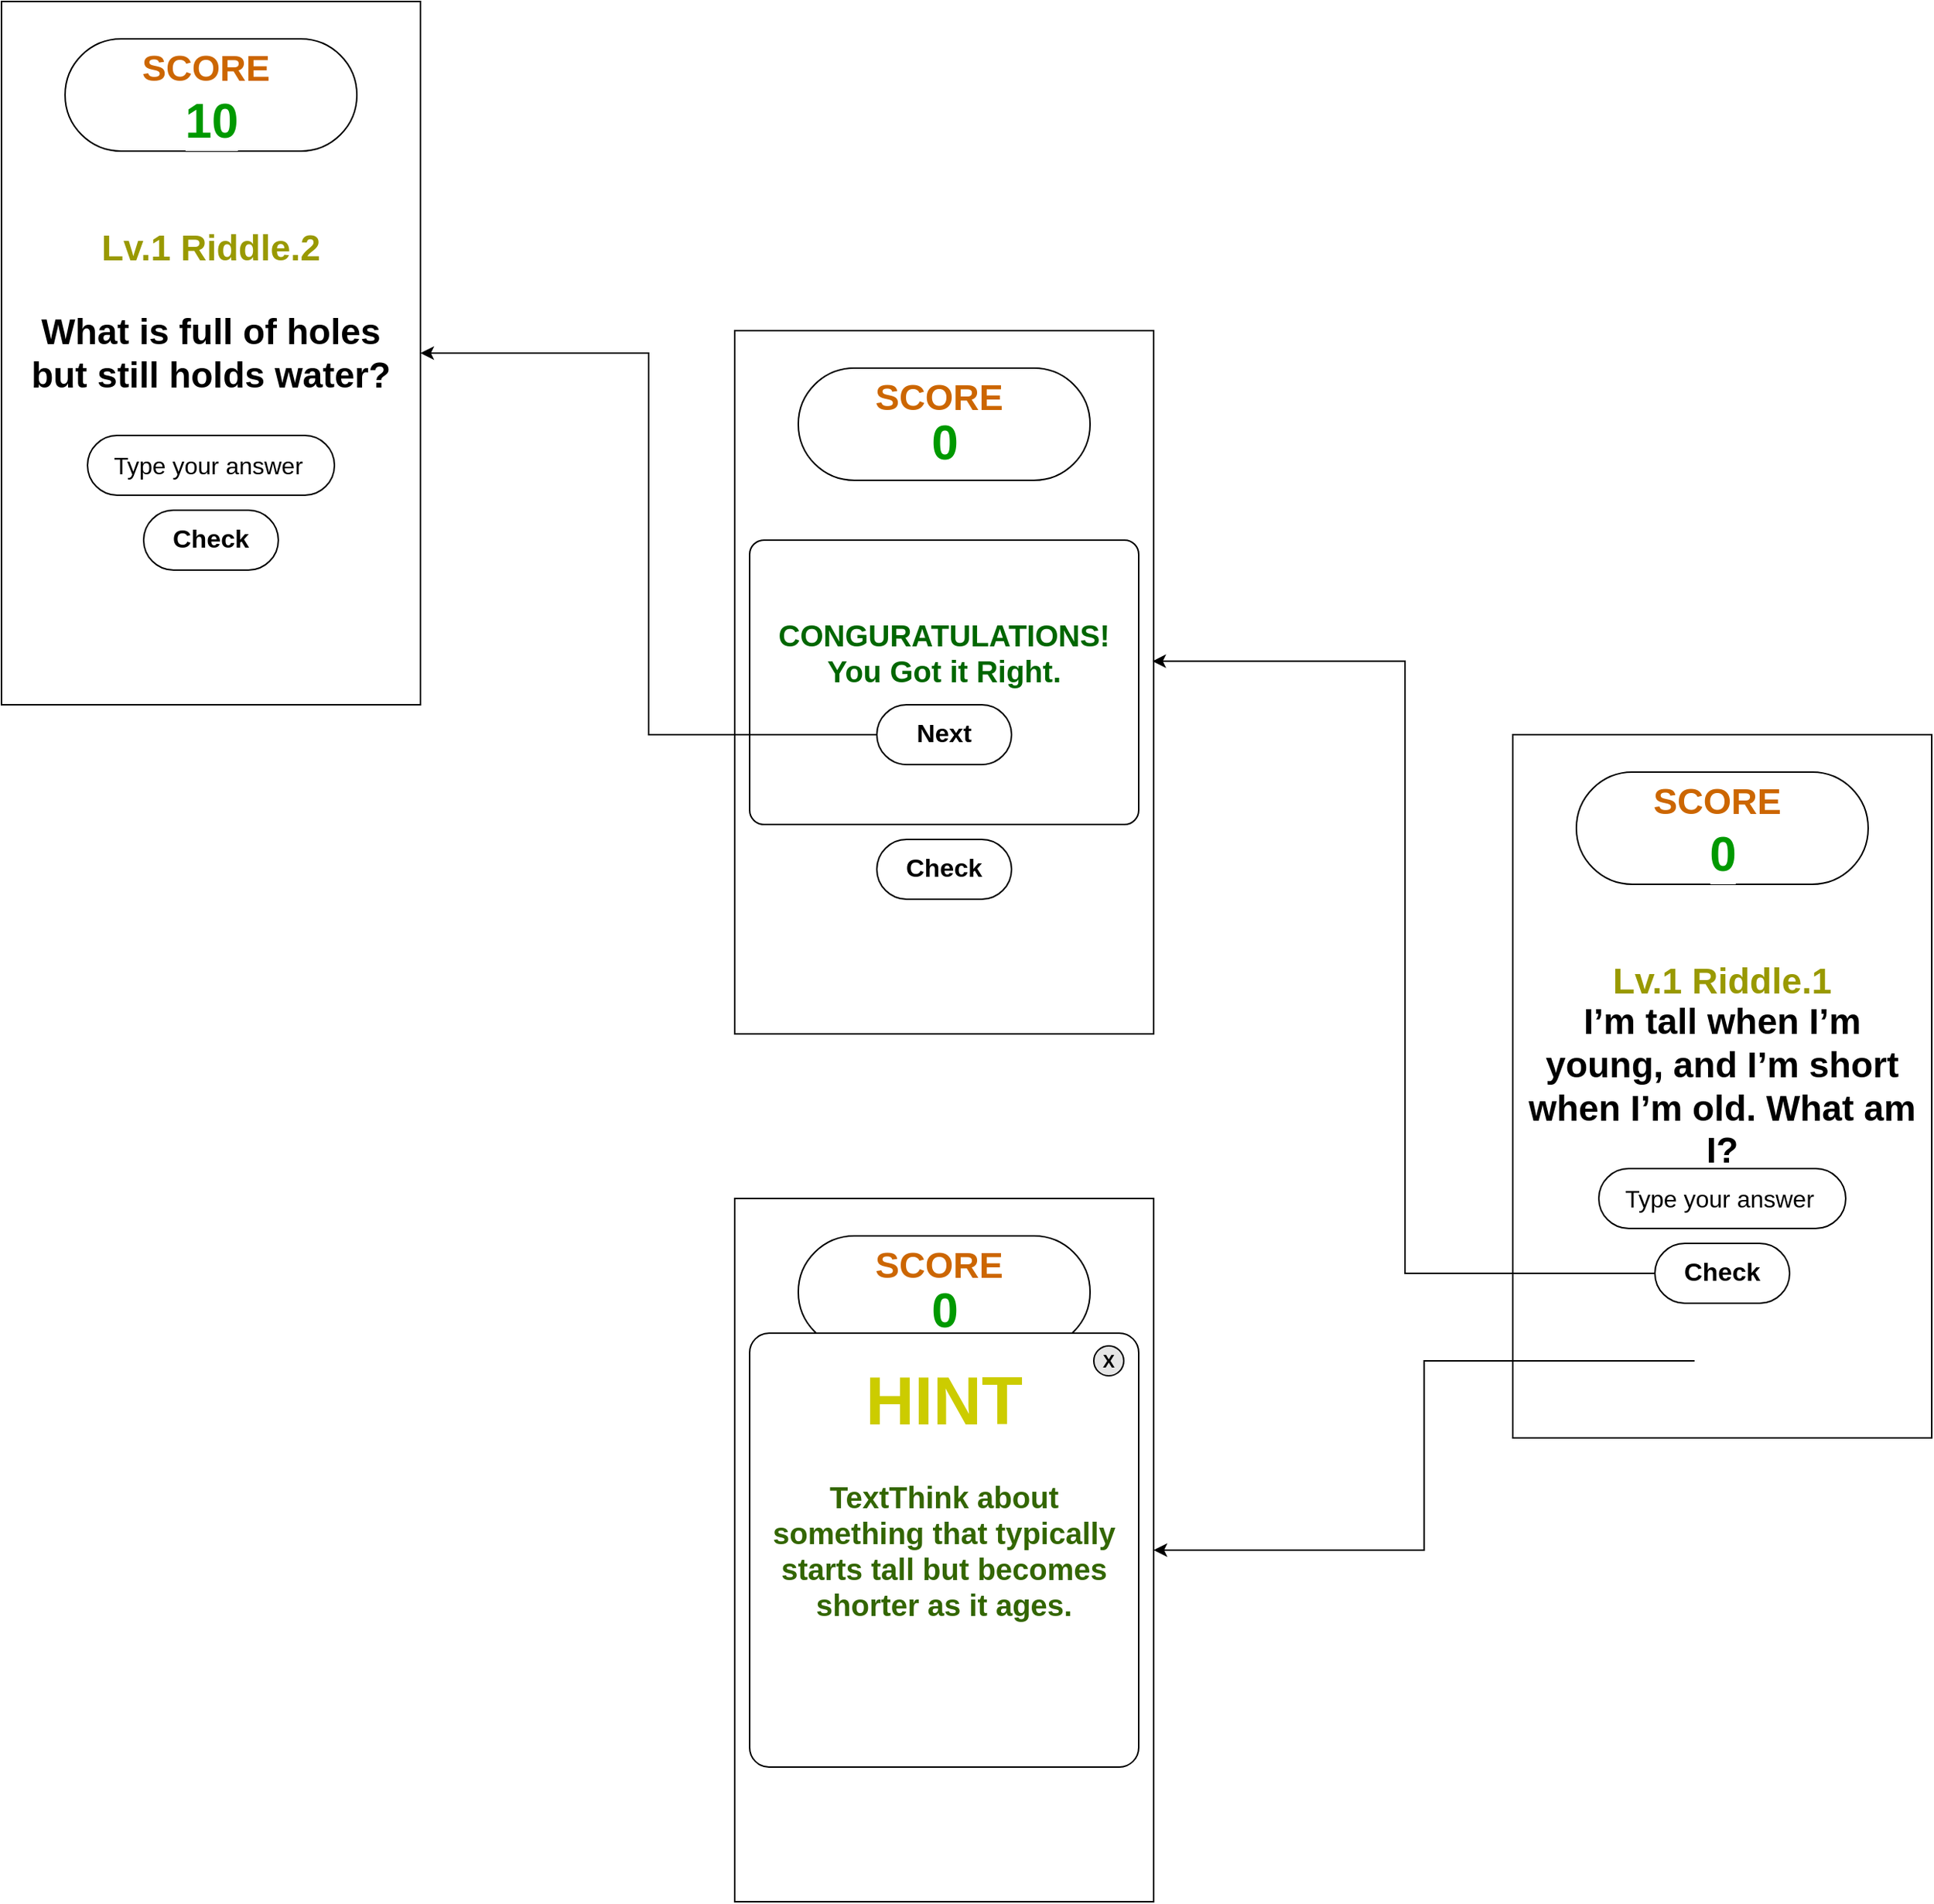 <mxfile version="24.0.8" type="github">
  <diagram name="Page-1" id="9HjjZpsJppYOLam2nXCI">
    <mxGraphModel dx="2415" dy="2423" grid="1" gridSize="10" guides="1" tooltips="1" connect="1" arrows="1" fold="1" page="1" pageScale="1" pageWidth="827" pageHeight="1169" math="0" shadow="0">
      <root>
        <mxCell id="0" />
        <mxCell id="1" parent="0" />
        <mxCell id="zzKsqflYv1q1fIZvcmlV-21" value="" style="rounded=0;whiteSpace=wrap;html=1;" parent="1" vertex="1">
          <mxGeometry x="500" y="-100" width="280" height="470" as="geometry" />
        </mxCell>
        <mxCell id="zzKsqflYv1q1fIZvcmlV-6" value="I’m tall when I’m young, and I’m short when I’m old. What am I?" style="text;strokeColor=none;align=center;fillColor=none;html=1;verticalAlign=middle;whiteSpace=wrap;rounded=0;shadow=0;fillStyle=solid;fontSize=24;fontStyle=1" parent="1" vertex="1">
          <mxGeometry x="505" y="108.75" width="270" height="52.5" as="geometry" />
        </mxCell>
        <mxCell id="zzKsqflYv1q1fIZvcmlV-8" value="Type your answer&amp;nbsp;" style="rounded=1;whiteSpace=wrap;html=1;arcSize=50;fontSize=16;fontStyle=0" parent="1" vertex="1">
          <mxGeometry x="557.5" y="190" width="165" height="40" as="geometry" />
        </mxCell>
        <mxCell id="zzKsqflYv1q1fIZvcmlV-11" value="Check" style="rounded=1;whiteSpace=wrap;html=1;labelPosition=center;verticalLabelPosition=middle;align=center;verticalAlign=middle;glass=0;autosize=0;fontStyle=1;fontSize=17;arcSize=50;" parent="1" vertex="1">
          <mxGeometry x="595" y="240" width="90" height="40" as="geometry" />
        </mxCell>
        <mxCell id="zzKsqflYv1q1fIZvcmlV-25" value="Lv.1 Riddle.1" style="text;strokeColor=none;align=center;fillColor=none;html=1;verticalAlign=middle;whiteSpace=wrap;rounded=0;fontSize=24;fontStyle=1;fontColor=#999900;" parent="1" vertex="1">
          <mxGeometry x="545" y="50" width="190" height="30" as="geometry" />
        </mxCell>
        <mxCell id="eUKZWZFoT0ouiTqnJSOM-43" style="edgeStyle=orthogonalEdgeStyle;rounded=0;orthogonalLoop=1;jettySize=auto;html=1;entryX=1;entryY=0.5;entryDx=0;entryDy=0;" parent="1" source="zzKsqflYv1q1fIZvcmlV-27" target="eUKZWZFoT0ouiTqnJSOM-25" edge="1">
          <mxGeometry relative="1" as="geometry" />
        </mxCell>
        <mxCell id="zzKsqflYv1q1fIZvcmlV-27" value="" style="shape=image;html=1;verticalAlign=top;verticalLabelPosition=bottom;labelBackgroundColor=#ffffff;imageAspect=0;aspect=fixed;image=https://cdn4.iconfinder.com/data/icons/success-filloutline/64/idea-read-knowledge-light_bulb-thinking-128.png" parent="1" vertex="1">
          <mxGeometry x="621.5" y="300" width="37" height="37" as="geometry" />
        </mxCell>
        <mxCell id="yB9FJj3pMb_im3MLU0vD-1" value="" style="rounded=1;whiteSpace=wrap;html=1;arcSize=50;" parent="1" vertex="1">
          <mxGeometry x="542.5" y="-75" width="195" height="75" as="geometry" />
        </mxCell>
        <mxCell id="yB9FJj3pMb_im3MLU0vD-3" value="SCORE&amp;nbsp;" style="text;strokeColor=none;align=center;fillColor=none;html=1;verticalAlign=middle;whiteSpace=wrap;rounded=0;fontSize=24;fontStyle=1;fontColor=#CC6600;" parent="1" vertex="1">
          <mxGeometry x="610" y="-75" width="60" height="40" as="geometry" />
        </mxCell>
        <mxCell id="yB9FJj3pMb_im3MLU0vD-5" value="0" style="text;strokeColor=none;align=center;fillColor=none;html=1;verticalAlign=middle;rounded=0;fontSize=32;fontStyle=1;fontColor=#009900;fontFamily=Helvetica;labelBackgroundColor=default;" parent="1" vertex="1">
          <mxGeometry x="610" y="-35" width="60" height="30" as="geometry" />
        </mxCell>
        <mxCell id="yB9FJj3pMb_im3MLU0vD-7" value="" style="shape=image;html=1;verticalAlign=top;verticalLabelPosition=bottom;labelBackgroundColor=#ffffff;imageAspect=0;aspect=fixed;image=https://cdn0.iconfinder.com/data/icons/phosphor-fill-vol-4/256/speaker-simple-high-fill-128.png" parent="1" vertex="1">
          <mxGeometry x="505" y="-95" width="20" height="20" as="geometry" />
        </mxCell>
        <mxCell id="eUKZWZFoT0ouiTqnJSOM-15" value="" style="rounded=0;whiteSpace=wrap;html=1;" parent="1" vertex="1">
          <mxGeometry x="-20" y="-370" width="280" height="470" as="geometry" />
        </mxCell>
        <mxCell id="eUKZWZFoT0ouiTqnJSOM-16" value="I’m tall when I’m young, and I’m short when I’m old. What am I?" style="text;strokeColor=none;align=center;fillColor=none;html=1;verticalAlign=middle;whiteSpace=wrap;rounded=0;shadow=0;fillStyle=solid;fontSize=24;fontStyle=1" parent="1" vertex="1">
          <mxGeometry x="-15" y="-161.25" width="270" height="52.5" as="geometry" />
        </mxCell>
        <mxCell id="eUKZWZFoT0ouiTqnJSOM-17" value="Type your answer&amp;nbsp;" style="rounded=1;whiteSpace=wrap;html=1;arcSize=50;fontSize=16;fontStyle=0" parent="1" vertex="1">
          <mxGeometry x="37.5" y="-80" width="165" height="40" as="geometry" />
        </mxCell>
        <mxCell id="eUKZWZFoT0ouiTqnJSOM-18" value="Check" style="rounded=1;whiteSpace=wrap;html=1;labelPosition=center;verticalLabelPosition=middle;align=center;verticalAlign=middle;glass=0;autosize=0;fontStyle=1;fontSize=17;arcSize=50;" parent="1" vertex="1">
          <mxGeometry x="75" y="-30" width="90" height="40" as="geometry" />
        </mxCell>
        <mxCell id="eUKZWZFoT0ouiTqnJSOM-19" value="Lv.1 Riddle.1" style="text;strokeColor=none;align=center;fillColor=none;html=1;verticalAlign=middle;whiteSpace=wrap;rounded=0;fontSize=24;fontStyle=1;fontColor=#999900;" parent="1" vertex="1">
          <mxGeometry x="25" y="-220" width="190" height="30" as="geometry" />
        </mxCell>
        <mxCell id="eUKZWZFoT0ouiTqnJSOM-20" value="" style="shape=image;html=1;verticalAlign=top;verticalLabelPosition=bottom;labelBackgroundColor=#ffffff;imageAspect=0;aspect=fixed;image=https://cdn4.iconfinder.com/data/icons/success-filloutline/64/idea-read-knowledge-light_bulb-thinking-128.png" parent="1" vertex="1">
          <mxGeometry x="101.5" y="30" width="37" height="37" as="geometry" />
        </mxCell>
        <mxCell id="eUKZWZFoT0ouiTqnJSOM-21" value="" style="rounded=1;whiteSpace=wrap;html=1;arcSize=50;" parent="1" vertex="1">
          <mxGeometry x="22.5" y="-345" width="195" height="75" as="geometry" />
        </mxCell>
        <mxCell id="eUKZWZFoT0ouiTqnJSOM-22" value="SCORE&amp;nbsp;" style="text;strokeColor=none;align=center;fillColor=none;html=1;verticalAlign=middle;whiteSpace=wrap;rounded=0;fontSize=24;fontStyle=1;fontColor=#CC6600;" parent="1" vertex="1">
          <mxGeometry x="90" y="-345" width="60" height="40" as="geometry" />
        </mxCell>
        <mxCell id="eUKZWZFoT0ouiTqnJSOM-23" value="0" style="text;strokeColor=none;align=center;fillColor=none;html=1;verticalAlign=middle;rounded=0;fontSize=32;fontStyle=1;fontColor=#009900;fontFamily=Helvetica;labelBackgroundColor=default;" parent="1" vertex="1">
          <mxGeometry x="90" y="-310" width="60" height="30" as="geometry" />
        </mxCell>
        <mxCell id="eUKZWZFoT0ouiTqnJSOM-24" value="" style="shape=image;html=1;verticalAlign=top;verticalLabelPosition=bottom;labelBackgroundColor=#ffffff;imageAspect=0;aspect=fixed;image=https://cdn0.iconfinder.com/data/icons/phosphor-fill-vol-4/256/speaker-simple-high-fill-128.png" parent="1" vertex="1">
          <mxGeometry x="-15" y="-365" width="20" height="20" as="geometry" />
        </mxCell>
        <mxCell id="eUKZWZFoT0ouiTqnJSOM-25" value="" style="rounded=0;whiteSpace=wrap;html=1;" parent="1" vertex="1">
          <mxGeometry x="-20" y="210" width="280" height="470" as="geometry" />
        </mxCell>
        <mxCell id="eUKZWZFoT0ouiTqnJSOM-26" value="I’m tall when I’m young, and I’m short when I’m old. What am I?" style="text;strokeColor=none;align=center;fillColor=none;html=1;verticalAlign=middle;whiteSpace=wrap;rounded=0;shadow=0;fillStyle=solid;fontSize=24;fontStyle=1" parent="1" vertex="1">
          <mxGeometry x="-15" y="418.75" width="270" height="52.5" as="geometry" />
        </mxCell>
        <mxCell id="eUKZWZFoT0ouiTqnJSOM-27" value="Type your answer&amp;nbsp;" style="rounded=1;whiteSpace=wrap;html=1;arcSize=50;fontSize=16;fontStyle=0" parent="1" vertex="1">
          <mxGeometry x="37.5" y="500" width="165" height="40" as="geometry" />
        </mxCell>
        <mxCell id="eUKZWZFoT0ouiTqnJSOM-28" value="Check" style="rounded=1;whiteSpace=wrap;html=1;labelPosition=center;verticalLabelPosition=middle;align=center;verticalAlign=middle;glass=0;autosize=0;fontStyle=1;fontSize=17;arcSize=50;" parent="1" vertex="1">
          <mxGeometry x="75" y="550" width="90" height="40" as="geometry" />
        </mxCell>
        <mxCell id="eUKZWZFoT0ouiTqnJSOM-29" value="Lv.1 Riddle.1" style="text;strokeColor=none;align=center;fillColor=none;html=1;verticalAlign=middle;whiteSpace=wrap;rounded=0;fontSize=24;fontStyle=1;fontColor=#999900;" parent="1" vertex="1">
          <mxGeometry x="25" y="360" width="190" height="30" as="geometry" />
        </mxCell>
        <mxCell id="eUKZWZFoT0ouiTqnJSOM-30" value="" style="shape=image;html=1;verticalAlign=top;verticalLabelPosition=bottom;labelBackgroundColor=#ffffff;imageAspect=0;aspect=fixed;image=https://cdn4.iconfinder.com/data/icons/success-filloutline/64/idea-read-knowledge-light_bulb-thinking-128.png" parent="1" vertex="1">
          <mxGeometry x="101.5" y="610" width="37" height="37" as="geometry" />
        </mxCell>
        <mxCell id="eUKZWZFoT0ouiTqnJSOM-31" value="" style="rounded=1;whiteSpace=wrap;html=1;arcSize=50;" parent="1" vertex="1">
          <mxGeometry x="22.5" y="235" width="195" height="75" as="geometry" />
        </mxCell>
        <mxCell id="v1HvqpB6zURetHILYDTJ-30" value="" style="edgeStyle=orthogonalEdgeStyle;rounded=0;orthogonalLoop=1;jettySize=auto;html=1;" edge="1" parent="1" source="eUKZWZFoT0ouiTqnJSOM-32" target="v1HvqpB6zURetHILYDTJ-2">
          <mxGeometry relative="1" as="geometry" />
        </mxCell>
        <mxCell id="eUKZWZFoT0ouiTqnJSOM-32" value="SCORE&amp;nbsp;" style="text;strokeColor=none;align=center;fillColor=none;html=1;verticalAlign=middle;whiteSpace=wrap;rounded=0;fontSize=24;fontStyle=1;fontColor=#CC6600;" parent="1" vertex="1">
          <mxGeometry x="90" y="235" width="60" height="40" as="geometry" />
        </mxCell>
        <mxCell id="eUKZWZFoT0ouiTqnJSOM-33" value="0" style="text;strokeColor=none;align=center;fillColor=none;html=1;verticalAlign=middle;rounded=0;fontSize=32;fontStyle=1;fontColor=#009900;fontFamily=Helvetica;labelBackgroundColor=default;" parent="1" vertex="1">
          <mxGeometry x="90" y="270" width="60" height="30" as="geometry" />
        </mxCell>
        <mxCell id="eUKZWZFoT0ouiTqnJSOM-34" value="" style="shape=image;html=1;verticalAlign=top;verticalLabelPosition=bottom;labelBackgroundColor=#ffffff;imageAspect=0;aspect=fixed;image=https://cdn0.iconfinder.com/data/icons/phosphor-fill-vol-4/256/speaker-simple-high-fill-128.png" parent="1" vertex="1">
          <mxGeometry x="-15" y="215" width="20" height="20" as="geometry" />
        </mxCell>
        <mxCell id="eUKZWZFoT0ouiTqnJSOM-44" style="edgeStyle=orthogonalEdgeStyle;rounded=0;orthogonalLoop=1;jettySize=auto;html=1;entryX=0.997;entryY=0.47;entryDx=0;entryDy=0;entryPerimeter=0;" parent="1" target="eUKZWZFoT0ouiTqnJSOM-15" edge="1" source="zzKsqflYv1q1fIZvcmlV-11">
          <mxGeometry relative="1" as="geometry">
            <mxPoint x="590" y="260" as="sourcePoint" />
            <Array as="points">
              <mxPoint x="428" y="260" />
              <mxPoint x="428" y="-149" />
            </Array>
          </mxGeometry>
        </mxCell>
        <mxCell id="v1HvqpB6zURetHILYDTJ-1" value="" style="rounded=1;whiteSpace=wrap;html=1;arcSize=5;" vertex="1" parent="1">
          <mxGeometry x="-10" y="300" width="260" height="290" as="geometry" />
        </mxCell>
        <mxCell id="v1HvqpB6zURetHILYDTJ-2" value="HINT" style="text;strokeColor=none;align=center;fillColor=none;html=1;verticalAlign=middle;whiteSpace=wrap;rounded=0;fontSize=45;fontStyle=1;fontColor=#CCCC00;" vertex="1" parent="1">
          <mxGeometry x="90" y="330" width="60" height="30" as="geometry" />
        </mxCell>
        <mxCell id="v1HvqpB6zURetHILYDTJ-3" value="TextThink about something that typically starts tall but becomes shorter as it ages." style="text;strokeColor=none;align=center;fillColor=none;html=1;verticalAlign=middle;whiteSpace=wrap;rounded=0;fontSize=20;fontStyle=1;fontColor=#336600;" vertex="1" parent="1">
          <mxGeometry y="420" width="240" height="50" as="geometry" />
        </mxCell>
        <mxCell id="v1HvqpB6zURetHILYDTJ-4" value="X" style="ellipse;whiteSpace=wrap;html=1;aspect=fixed;fillColor=#E6E6E6;fontStyle=1;verticalAlign=middle;labelPosition=center;verticalLabelPosition=middle;align=center;" vertex="1" parent="1">
          <mxGeometry x="220" y="308.5" width="20" height="20" as="geometry" />
        </mxCell>
        <mxCell id="v1HvqpB6zURetHILYDTJ-5" value="" style="rounded=1;whiteSpace=wrap;html=1;arcSize=5;" vertex="1" parent="1">
          <mxGeometry x="-10" y="-230" width="260" height="190" as="geometry" />
        </mxCell>
        <mxCell id="v1HvqpB6zURetHILYDTJ-6" value="CONGURATULATIONS!&lt;div style=&quot;font-size: 20px;&quot;&gt;You Got it Right.&lt;/div&gt;" style="text;strokeColor=none;align=center;fillColor=none;html=1;verticalAlign=middle;whiteSpace=wrap;rounded=0;fontSize=20;fontStyle=1;fontColor=#006600;" vertex="1" parent="1">
          <mxGeometry y="-170" width="240" height="30" as="geometry" />
        </mxCell>
        <mxCell id="v1HvqpB6zURetHILYDTJ-29" style="edgeStyle=orthogonalEdgeStyle;rounded=0;orthogonalLoop=1;jettySize=auto;html=1;" edge="1" parent="1" source="v1HvqpB6zURetHILYDTJ-7" target="v1HvqpB6zURetHILYDTJ-18">
          <mxGeometry relative="1" as="geometry" />
        </mxCell>
        <mxCell id="v1HvqpB6zURetHILYDTJ-7" value="Next" style="rounded=1;whiteSpace=wrap;html=1;labelPosition=center;verticalLabelPosition=middle;align=center;verticalAlign=middle;glass=0;autosize=0;fontStyle=1;fontSize=17;arcSize=50;" vertex="1" parent="1">
          <mxGeometry x="75" y="-120" width="90" height="40" as="geometry" />
        </mxCell>
        <mxCell id="v1HvqpB6zURetHILYDTJ-18" value="" style="rounded=0;whiteSpace=wrap;html=1;" vertex="1" parent="1">
          <mxGeometry x="-510" y="-590" width="280" height="470" as="geometry" />
        </mxCell>
        <mxCell id="v1HvqpB6zURetHILYDTJ-19" value="What is full of holes but still holds water?" style="text;strokeColor=none;align=center;fillColor=none;html=1;verticalAlign=middle;whiteSpace=wrap;rounded=0;shadow=0;fillStyle=solid;fontSize=24;fontStyle=1" vertex="1" parent="1">
          <mxGeometry x="-505" y="-381.25" width="270" height="52.5" as="geometry" />
        </mxCell>
        <mxCell id="v1HvqpB6zURetHILYDTJ-20" value="Type your answer&amp;nbsp;" style="rounded=1;whiteSpace=wrap;html=1;arcSize=50;fontSize=16;fontStyle=0" vertex="1" parent="1">
          <mxGeometry x="-452.5" y="-300" width="165" height="40" as="geometry" />
        </mxCell>
        <mxCell id="v1HvqpB6zURetHILYDTJ-21" value="Check" style="rounded=1;whiteSpace=wrap;html=1;labelPosition=center;verticalLabelPosition=middle;align=center;verticalAlign=middle;glass=0;autosize=0;fontStyle=1;fontSize=17;arcSize=50;" vertex="1" parent="1">
          <mxGeometry x="-415" y="-250" width="90" height="40" as="geometry" />
        </mxCell>
        <mxCell id="v1HvqpB6zURetHILYDTJ-22" value="Lv.1 Riddle.2" style="text;strokeColor=none;align=center;fillColor=none;html=1;verticalAlign=middle;whiteSpace=wrap;rounded=0;fontSize=24;fontStyle=1;fontColor=#999900;" vertex="1" parent="1">
          <mxGeometry x="-465" y="-440" width="190" height="30" as="geometry" />
        </mxCell>
        <mxCell id="v1HvqpB6zURetHILYDTJ-23" value="" style="shape=image;html=1;verticalAlign=top;verticalLabelPosition=bottom;labelBackgroundColor=#ffffff;imageAspect=0;aspect=fixed;image=https://cdn4.iconfinder.com/data/icons/success-filloutline/64/idea-read-knowledge-light_bulb-thinking-128.png" vertex="1" parent="1">
          <mxGeometry x="-388.5" y="-190" width="37" height="37" as="geometry" />
        </mxCell>
        <mxCell id="v1HvqpB6zURetHILYDTJ-24" value="" style="rounded=1;whiteSpace=wrap;html=1;arcSize=50;" vertex="1" parent="1">
          <mxGeometry x="-467.5" y="-565" width="195" height="75" as="geometry" />
        </mxCell>
        <mxCell id="v1HvqpB6zURetHILYDTJ-25" value="SCORE&amp;nbsp;" style="text;strokeColor=none;align=center;fillColor=none;html=1;verticalAlign=middle;whiteSpace=wrap;rounded=0;fontSize=24;fontStyle=1;fontColor=#CC6600;" vertex="1" parent="1">
          <mxGeometry x="-400" y="-565" width="60" height="40" as="geometry" />
        </mxCell>
        <mxCell id="v1HvqpB6zURetHILYDTJ-26" value="10" style="text;strokeColor=none;align=center;fillColor=none;html=1;verticalAlign=middle;rounded=0;fontSize=32;fontStyle=1;fontColor=#009900;fontFamily=Helvetica;labelBackgroundColor=default;" vertex="1" parent="1">
          <mxGeometry x="-400" y="-525" width="60" height="30" as="geometry" />
        </mxCell>
        <mxCell id="v1HvqpB6zURetHILYDTJ-27" value="" style="shape=image;html=1;verticalAlign=top;verticalLabelPosition=bottom;labelBackgroundColor=#ffffff;imageAspect=0;aspect=fixed;image=https://cdn0.iconfinder.com/data/icons/phosphor-fill-vol-4/256/speaker-simple-high-fill-128.png" vertex="1" parent="1">
          <mxGeometry x="-505" y="-585" width="20" height="20" as="geometry" />
        </mxCell>
      </root>
    </mxGraphModel>
  </diagram>
</mxfile>
